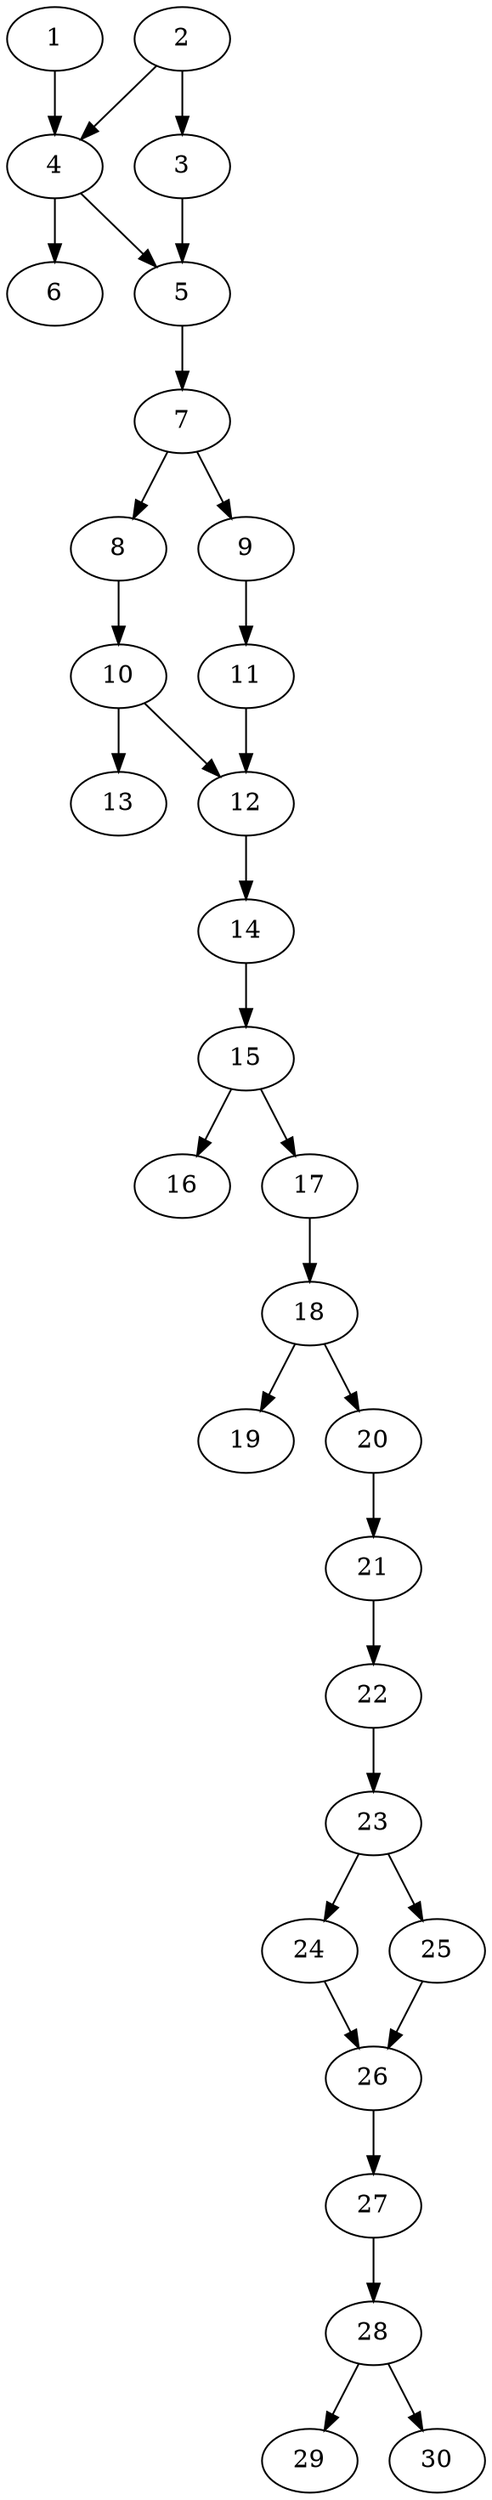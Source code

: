 // DAG automatically generated by daggen at Thu Oct  3 14:04:18 2019
// ./daggen --dot -n 30 --ccr 0.3 --fat 0.3 --regular 0.9 --density 0.6 --mindata 5242880 --maxdata 52428800 
digraph G {
  1 [size="101474987", alpha="0.16", expect_size="30442496"] 
  1 -> 4 [size ="30442496"]
  2 [size="33006933", alpha="0.06", expect_size="9902080"] 
  2 -> 3 [size ="9902080"]
  2 -> 4 [size ="9902080"]
  3 [size="108789760", alpha="0.05", expect_size="32636928"] 
  3 -> 5 [size ="32636928"]
  4 [size="42693973", alpha="0.01", expect_size="12808192"] 
  4 -> 5 [size ="12808192"]
  4 -> 6 [size ="12808192"]
  5 [size="132328107", alpha="0.02", expect_size="39698432"] 
  5 -> 7 [size ="39698432"]
  6 [size="61562880", alpha="0.15", expect_size="18468864"] 
  7 [size="117415253", alpha="0.10", expect_size="35224576"] 
  7 -> 8 [size ="35224576"]
  7 -> 9 [size ="35224576"]
  8 [size="145844907", alpha="0.19", expect_size="43753472"] 
  8 -> 10 [size ="43753472"]
  9 [size="56555520", alpha="0.15", expect_size="16966656"] 
  9 -> 11 [size ="16966656"]
  10 [size="67826347", alpha="0.19", expect_size="20347904"] 
  10 -> 12 [size ="20347904"]
  10 -> 13 [size ="20347904"]
  11 [size="21391360", alpha="0.18", expect_size="6417408"] 
  11 -> 12 [size ="6417408"]
  12 [size="144080213", alpha="0.06", expect_size="43224064"] 
  12 -> 14 [size ="43224064"]
  13 [size="30426453", alpha="0.17", expect_size="9127936"] 
  14 [size="70144000", alpha="0.00", expect_size="21043200"] 
  14 -> 15 [size ="21043200"]
  15 [size="76503040", alpha="0.18", expect_size="22950912"] 
  15 -> 16 [size ="22950912"]
  15 -> 17 [size ="22950912"]
  16 [size="92258987", alpha="0.08", expect_size="27677696"] 
  17 [size="56064000", alpha="0.03", expect_size="16819200"] 
  17 -> 18 [size ="16819200"]
  18 [size="131126613", alpha="0.08", expect_size="39337984"] 
  18 -> 19 [size ="39337984"]
  18 -> 20 [size ="39337984"]
  19 [size="123153067", alpha="0.14", expect_size="36945920"] 
  20 [size="86097920", alpha="0.07", expect_size="25829376"] 
  20 -> 21 [size ="25829376"]
  21 [size="78735360", alpha="0.10", expect_size="23620608"] 
  21 -> 22 [size ="23620608"]
  22 [size="64413013", alpha="0.15", expect_size="19323904"] 
  22 -> 23 [size ="19323904"]
  23 [size="109704533", alpha="0.12", expect_size="32911360"] 
  23 -> 24 [size ="32911360"]
  23 -> 25 [size ="32911360"]
  24 [size="89398613", alpha="0.12", expect_size="26819584"] 
  24 -> 26 [size ="26819584"]
  25 [size="91095040", alpha="0.07", expect_size="27328512"] 
  25 -> 26 [size ="27328512"]
  26 [size="77441707", alpha="0.07", expect_size="23232512"] 
  26 -> 27 [size ="23232512"]
  27 [size="139929600", alpha="0.20", expect_size="41978880"] 
  27 -> 28 [size ="41978880"]
  28 [size="162385920", alpha="0.09", expect_size="48715776"] 
  28 -> 29 [size ="48715776"]
  28 -> 30 [size ="48715776"]
  29 [size="71277227", alpha="0.03", expect_size="21383168"] 
  30 [size="27989333", alpha="0.04", expect_size="8396800"] 
}
